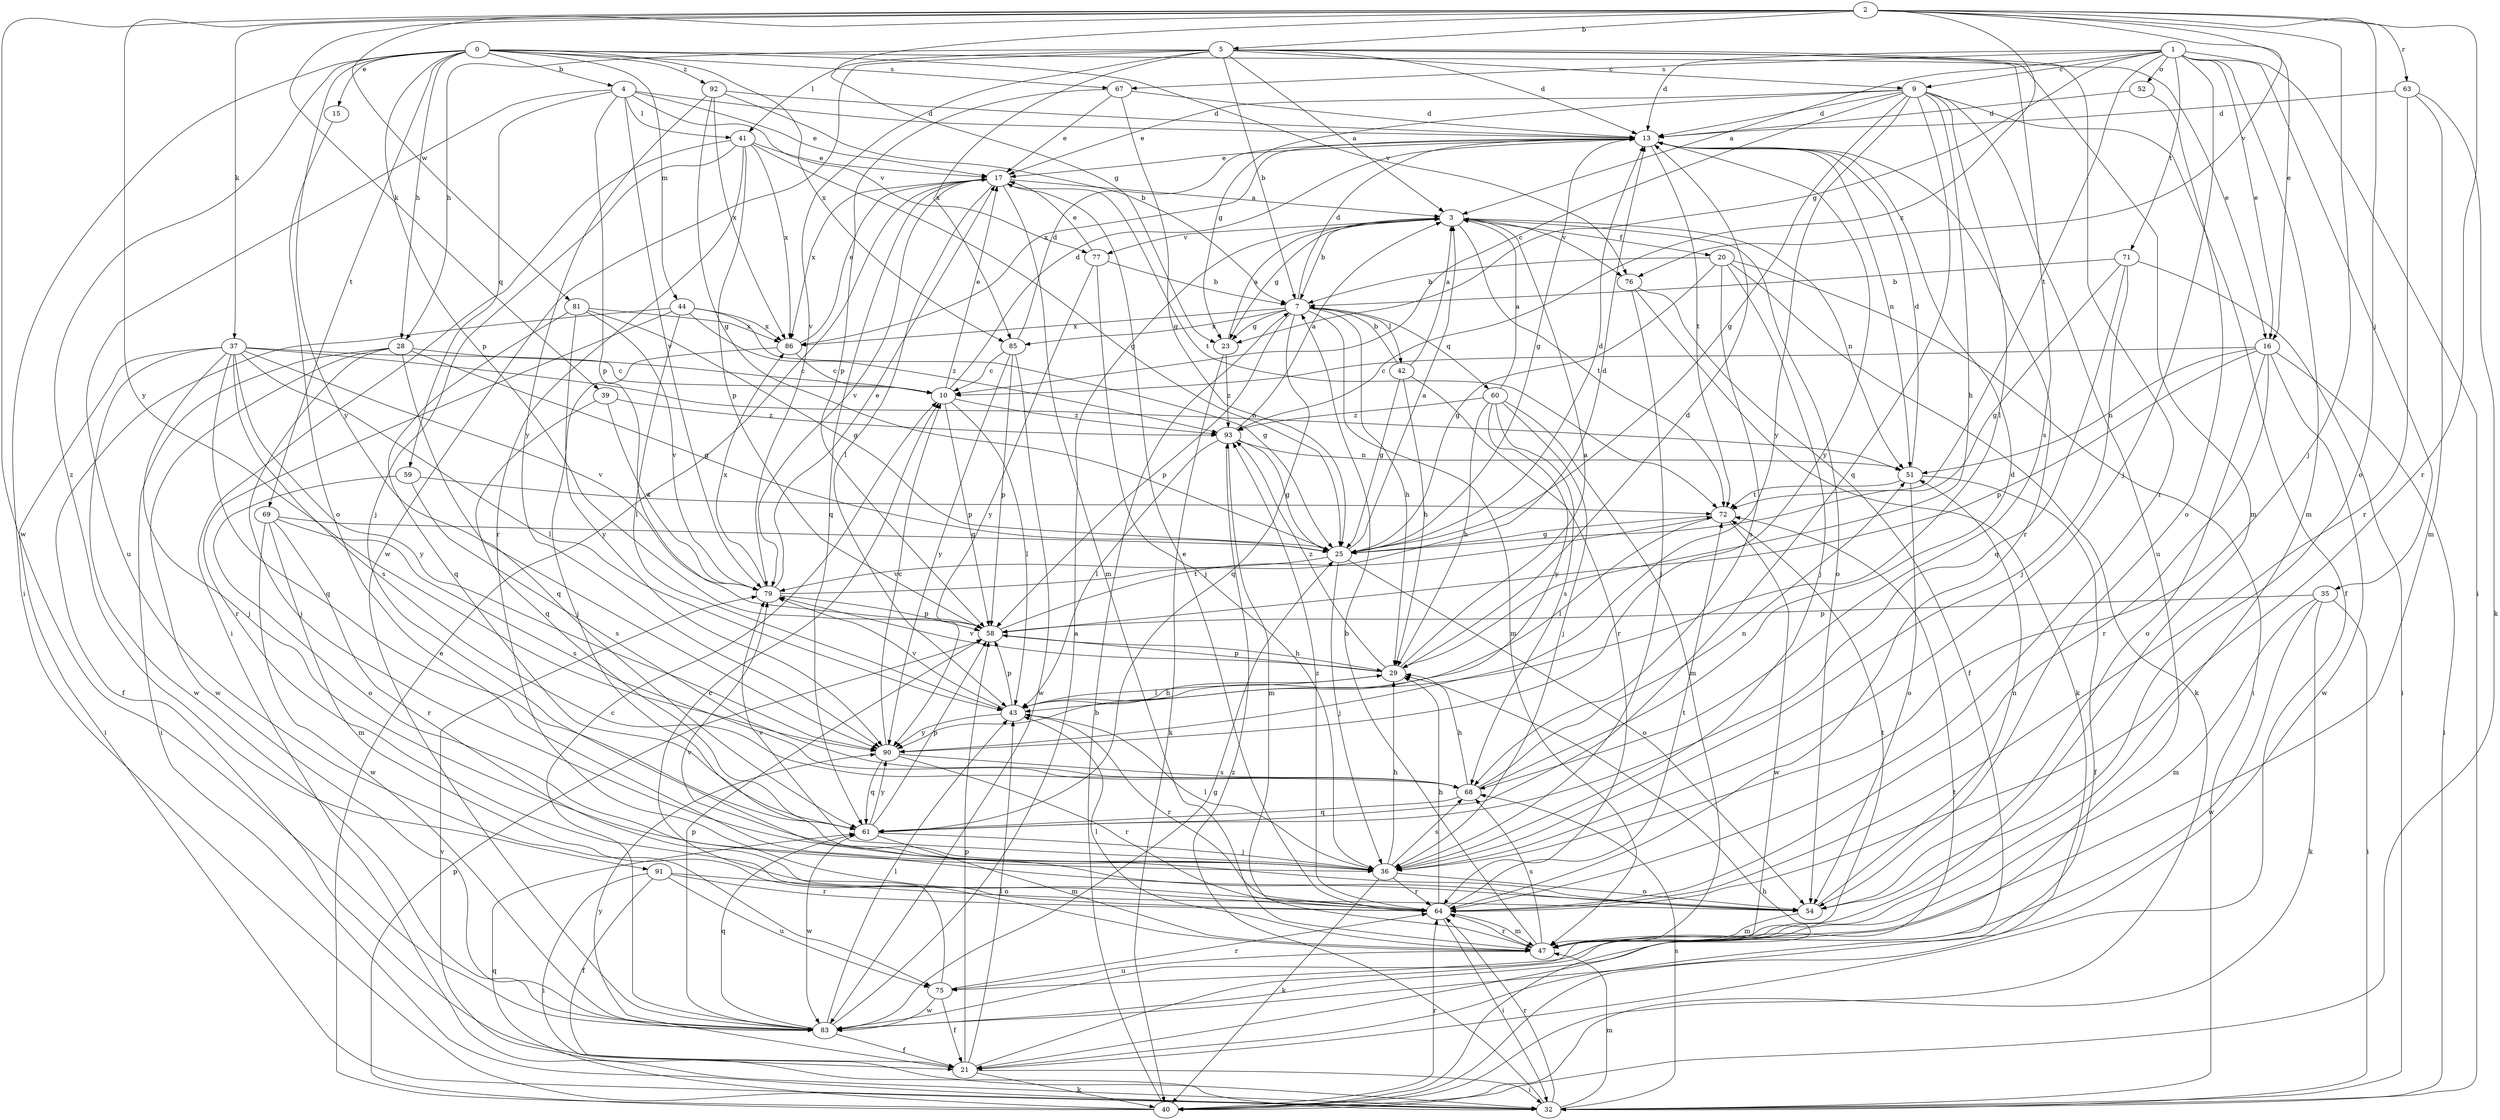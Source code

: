 strict digraph  {
0;
1;
2;
3;
4;
5;
7;
9;
10;
13;
15;
16;
17;
20;
21;
23;
25;
28;
29;
32;
35;
36;
37;
39;
40;
41;
42;
43;
44;
47;
51;
52;
54;
58;
59;
60;
61;
63;
64;
67;
68;
69;
71;
72;
75;
76;
77;
79;
81;
83;
85;
86;
90;
91;
92;
93;
0 -> 4  [label=b];
0 -> 15  [label=e];
0 -> 16  [label=e];
0 -> 28  [label=h];
0 -> 32  [label=i];
0 -> 44  [label=m];
0 -> 58  [label=p];
0 -> 67  [label=s];
0 -> 69  [label=t];
0 -> 76  [label=v];
0 -> 85  [label=x];
0 -> 90  [label=y];
0 -> 91  [label=z];
0 -> 92  [label=z];
1 -> 3  [label=a];
1 -> 9  [label=c];
1 -> 13  [label=d];
1 -> 16  [label=e];
1 -> 23  [label=g];
1 -> 32  [label=i];
1 -> 35  [label=j];
1 -> 36  [label=j];
1 -> 47  [label=m];
1 -> 52  [label=o];
1 -> 67  [label=s];
1 -> 71  [label=t];
1 -> 72  [label=t];
2 -> 5  [label=b];
2 -> 16  [label=e];
2 -> 23  [label=g];
2 -> 36  [label=j];
2 -> 37  [label=k];
2 -> 39  [label=k];
2 -> 54  [label=o];
2 -> 63  [label=r];
2 -> 64  [label=r];
2 -> 76  [label=v];
2 -> 81  [label=w];
2 -> 83  [label=w];
2 -> 90  [label=y];
2 -> 93  [label=z];
3 -> 7  [label=b];
3 -> 20  [label=f];
3 -> 23  [label=g];
3 -> 51  [label=n];
3 -> 54  [label=o];
3 -> 72  [label=t];
3 -> 76  [label=v];
3 -> 77  [label=v];
4 -> 13  [label=d];
4 -> 17  [label=e];
4 -> 41  [label=l];
4 -> 58  [label=p];
4 -> 59  [label=q];
4 -> 75  [label=u];
4 -> 77  [label=v];
4 -> 79  [label=v];
5 -> 3  [label=a];
5 -> 7  [label=b];
5 -> 9  [label=c];
5 -> 13  [label=d];
5 -> 28  [label=h];
5 -> 41  [label=l];
5 -> 47  [label=m];
5 -> 64  [label=r];
5 -> 68  [label=s];
5 -> 79  [label=v];
5 -> 83  [label=w];
5 -> 85  [label=x];
7 -> 13  [label=d];
7 -> 23  [label=g];
7 -> 29  [label=h];
7 -> 42  [label=l];
7 -> 47  [label=m];
7 -> 58  [label=p];
7 -> 60  [label=q];
7 -> 61  [label=q];
7 -> 85  [label=x];
7 -> 86  [label=x];
9 -> 10  [label=c];
9 -> 13  [label=d];
9 -> 17  [label=e];
9 -> 21  [label=f];
9 -> 23  [label=g];
9 -> 25  [label=g];
9 -> 29  [label=h];
9 -> 43  [label=l];
9 -> 61  [label=q];
9 -> 75  [label=u];
9 -> 90  [label=y];
10 -> 13  [label=d];
10 -> 17  [label=e];
10 -> 43  [label=l];
10 -> 58  [label=p];
10 -> 93  [label=z];
13 -> 17  [label=e];
13 -> 25  [label=g];
13 -> 51  [label=n];
13 -> 64  [label=r];
13 -> 72  [label=t];
13 -> 86  [label=x];
13 -> 90  [label=y];
15 -> 54  [label=o];
16 -> 10  [label=c];
16 -> 32  [label=i];
16 -> 51  [label=n];
16 -> 54  [label=o];
16 -> 58  [label=p];
16 -> 64  [label=r];
16 -> 83  [label=w];
17 -> 3  [label=a];
17 -> 43  [label=l];
17 -> 47  [label=m];
17 -> 61  [label=q];
17 -> 72  [label=t];
17 -> 79  [label=v];
17 -> 86  [label=x];
20 -> 7  [label=b];
20 -> 25  [label=g];
20 -> 32  [label=i];
20 -> 36  [label=j];
20 -> 40  [label=k];
20 -> 68  [label=s];
21 -> 32  [label=i];
21 -> 40  [label=k];
21 -> 43  [label=l];
21 -> 58  [label=p];
21 -> 72  [label=t];
21 -> 90  [label=y];
23 -> 3  [label=a];
23 -> 40  [label=k];
23 -> 93  [label=z];
25 -> 3  [label=a];
25 -> 13  [label=d];
25 -> 36  [label=j];
25 -> 54  [label=o];
25 -> 79  [label=v];
28 -> 10  [label=c];
28 -> 25  [label=g];
28 -> 32  [label=i];
28 -> 36  [label=j];
28 -> 61  [label=q];
28 -> 83  [label=w];
29 -> 3  [label=a];
29 -> 13  [label=d];
29 -> 43  [label=l];
29 -> 58  [label=p];
29 -> 79  [label=v];
29 -> 93  [label=z];
32 -> 47  [label=m];
32 -> 64  [label=r];
32 -> 68  [label=s];
32 -> 79  [label=v];
32 -> 93  [label=z];
35 -> 32  [label=i];
35 -> 40  [label=k];
35 -> 47  [label=m];
35 -> 58  [label=p];
35 -> 83  [label=w];
36 -> 29  [label=h];
36 -> 40  [label=k];
36 -> 43  [label=l];
36 -> 54  [label=o];
36 -> 64  [label=r];
36 -> 68  [label=s];
36 -> 79  [label=v];
37 -> 10  [label=c];
37 -> 32  [label=i];
37 -> 36  [label=j];
37 -> 43  [label=l];
37 -> 51  [label=n];
37 -> 61  [label=q];
37 -> 68  [label=s];
37 -> 79  [label=v];
37 -> 83  [label=w];
37 -> 90  [label=y];
39 -> 61  [label=q];
39 -> 79  [label=v];
39 -> 93  [label=z];
40 -> 7  [label=b];
40 -> 17  [label=e];
40 -> 29  [label=h];
40 -> 58  [label=p];
40 -> 61  [label=q];
40 -> 64  [label=r];
41 -> 17  [label=e];
41 -> 25  [label=g];
41 -> 32  [label=i];
41 -> 36  [label=j];
41 -> 58  [label=p];
41 -> 64  [label=r];
41 -> 86  [label=x];
42 -> 3  [label=a];
42 -> 7  [label=b];
42 -> 25  [label=g];
42 -> 29  [label=h];
42 -> 64  [label=r];
43 -> 29  [label=h];
43 -> 58  [label=p];
43 -> 64  [label=r];
43 -> 79  [label=v];
43 -> 90  [label=y];
44 -> 21  [label=f];
44 -> 25  [label=g];
44 -> 43  [label=l];
44 -> 64  [label=r];
44 -> 86  [label=x];
44 -> 93  [label=z];
47 -> 7  [label=b];
47 -> 43  [label=l];
47 -> 64  [label=r];
47 -> 68  [label=s];
47 -> 72  [label=t];
47 -> 75  [label=u];
51 -> 13  [label=d];
51 -> 21  [label=f];
51 -> 54  [label=o];
51 -> 72  [label=t];
52 -> 13  [label=d];
52 -> 54  [label=o];
54 -> 47  [label=m];
54 -> 51  [label=n];
54 -> 79  [label=v];
58 -> 29  [label=h];
58 -> 72  [label=t];
59 -> 54  [label=o];
59 -> 68  [label=s];
59 -> 72  [label=t];
60 -> 3  [label=a];
60 -> 29  [label=h];
60 -> 36  [label=j];
60 -> 47  [label=m];
60 -> 68  [label=s];
60 -> 90  [label=y];
60 -> 93  [label=z];
61 -> 36  [label=j];
61 -> 47  [label=m];
61 -> 58  [label=p];
61 -> 83  [label=w];
61 -> 90  [label=y];
63 -> 13  [label=d];
63 -> 40  [label=k];
63 -> 47  [label=m];
63 -> 64  [label=r];
64 -> 17  [label=e];
64 -> 29  [label=h];
64 -> 32  [label=i];
64 -> 47  [label=m];
64 -> 72  [label=t];
64 -> 93  [label=z];
67 -> 13  [label=d];
67 -> 17  [label=e];
67 -> 25  [label=g];
67 -> 58  [label=p];
68 -> 13  [label=d];
68 -> 29  [label=h];
68 -> 51  [label=n];
68 -> 61  [label=q];
69 -> 25  [label=g];
69 -> 47  [label=m];
69 -> 64  [label=r];
69 -> 68  [label=s];
69 -> 83  [label=w];
71 -> 7  [label=b];
71 -> 25  [label=g];
71 -> 32  [label=i];
71 -> 36  [label=j];
71 -> 61  [label=q];
72 -> 25  [label=g];
72 -> 43  [label=l];
72 -> 83  [label=w];
75 -> 10  [label=c];
75 -> 21  [label=f];
75 -> 64  [label=r];
75 -> 83  [label=w];
76 -> 21  [label=f];
76 -> 36  [label=j];
76 -> 40  [label=k];
77 -> 7  [label=b];
77 -> 17  [label=e];
77 -> 36  [label=j];
77 -> 90  [label=y];
79 -> 13  [label=d];
79 -> 17  [label=e];
79 -> 58  [label=p];
79 -> 86  [label=x];
81 -> 25  [label=g];
81 -> 61  [label=q];
81 -> 79  [label=v];
81 -> 86  [label=x];
81 -> 90  [label=y];
83 -> 3  [label=a];
83 -> 10  [label=c];
83 -> 21  [label=f];
83 -> 25  [label=g];
83 -> 43  [label=l];
83 -> 58  [label=p];
83 -> 61  [label=q];
85 -> 10  [label=c];
85 -> 13  [label=d];
85 -> 58  [label=p];
85 -> 83  [label=w];
85 -> 90  [label=y];
86 -> 10  [label=c];
86 -> 17  [label=e];
86 -> 36  [label=j];
90 -> 10  [label=c];
90 -> 61  [label=q];
90 -> 64  [label=r];
90 -> 68  [label=s];
91 -> 21  [label=f];
91 -> 32  [label=i];
91 -> 54  [label=o];
91 -> 64  [label=r];
91 -> 75  [label=u];
92 -> 7  [label=b];
92 -> 13  [label=d];
92 -> 25  [label=g];
92 -> 86  [label=x];
92 -> 90  [label=y];
93 -> 3  [label=a];
93 -> 25  [label=g];
93 -> 43  [label=l];
93 -> 47  [label=m];
93 -> 51  [label=n];
}
